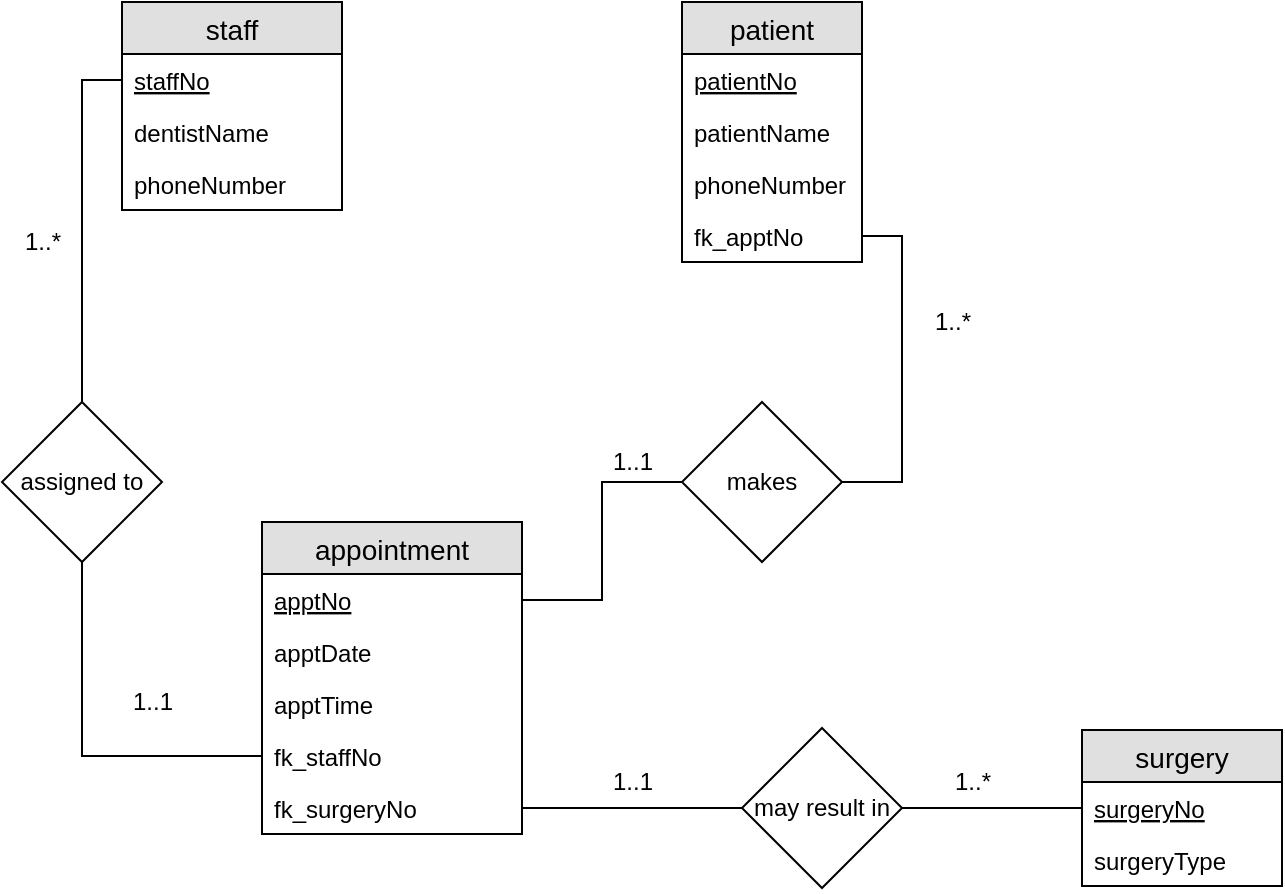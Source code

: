 <mxfile version="13.0.1" type="device"><diagram id="C5RBs43oDa-KdzZeNtuy" name="Page-1"><mxGraphModel dx="689" dy="730" grid="1" gridSize="10" guides="1" tooltips="1" connect="1" arrows="1" fold="1" page="1" pageScale="1" pageWidth="827" pageHeight="1169" math="0" shadow="0"><root><mxCell id="WIyWlLk6GJQsqaUBKTNV-0"/><mxCell id="WIyWlLk6GJQsqaUBKTNV-1" parent="WIyWlLk6GJQsqaUBKTNV-0"/><mxCell id="TClM1hWBXAXUo7kpyOBJ-2" value="1..1" style="text;html=1;align=center;verticalAlign=middle;resizable=0;points=[];autosize=1;" parent="WIyWlLk6GJQsqaUBKTNV-1" vertex="1"><mxGeometry x="65" y="380" width="40" height="20" as="geometry"/></mxCell><mxCell id="TClM1hWBXAXUo7kpyOBJ-3" value="1..*" style="text;html=1;align=center;verticalAlign=middle;resizable=0;points=[];autosize=1;" parent="WIyWlLk6GJQsqaUBKTNV-1" vertex="1"><mxGeometry x="15" y="150" width="30" height="20" as="geometry"/></mxCell><mxCell id="42IVFOfaUb8EYq11-9Rq-25" value="appointment" style="swimlane;fontStyle=0;childLayout=stackLayout;horizontal=1;startSize=26;fillColor=#e0e0e0;horizontalStack=0;resizeParent=1;resizeParentMax=0;resizeLast=0;collapsible=1;marginBottom=0;swimlaneFillColor=#ffffff;align=center;fontSize=14;" parent="WIyWlLk6GJQsqaUBKTNV-1" vertex="1"><mxGeometry x="140" y="300" width="130" height="156" as="geometry"/></mxCell><mxCell id="42IVFOfaUb8EYq11-9Rq-26" value="apptNo" style="text;strokeColor=none;fillColor=none;spacingLeft=4;spacingRight=4;overflow=hidden;rotatable=0;points=[[0,0.5],[1,0.5]];portConstraint=eastwest;fontSize=12;fontStyle=4" parent="42IVFOfaUb8EYq11-9Rq-25" vertex="1"><mxGeometry y="26" width="130" height="26" as="geometry"/></mxCell><mxCell id="42IVFOfaUb8EYq11-9Rq-27" value="apptDate" style="text;strokeColor=none;fillColor=none;spacingLeft=4;spacingRight=4;overflow=hidden;rotatable=0;points=[[0,0.5],[1,0.5]];portConstraint=eastwest;fontSize=12;" parent="42IVFOfaUb8EYq11-9Rq-25" vertex="1"><mxGeometry y="52" width="130" height="26" as="geometry"/></mxCell><mxCell id="42IVFOfaUb8EYq11-9Rq-28" value="apptTime" style="text;strokeColor=none;fillColor=none;spacingLeft=4;spacingRight=4;overflow=hidden;rotatable=0;points=[[0,0.5],[1,0.5]];portConstraint=eastwest;fontSize=12;" parent="42IVFOfaUb8EYq11-9Rq-25" vertex="1"><mxGeometry y="78" width="130" height="26" as="geometry"/></mxCell><mxCell id="6dbdu2RPEoB0oszssG-2-34" value="fk_staffNo" style="text;strokeColor=none;fillColor=none;spacingLeft=4;spacingRight=4;overflow=hidden;rotatable=0;points=[[0,0.5],[1,0.5]];portConstraint=eastwest;fontSize=12;" parent="42IVFOfaUb8EYq11-9Rq-25" vertex="1"><mxGeometry y="104" width="130" height="26" as="geometry"/></mxCell><mxCell id="42IVFOfaUb8EYq11-9Rq-29" value="fk_surgeryNo" style="text;strokeColor=none;fillColor=none;spacingLeft=4;spacingRight=4;overflow=hidden;rotatable=0;points=[[0,0.5],[1,0.5]];portConstraint=eastwest;fontSize=12;" parent="42IVFOfaUb8EYq11-9Rq-25" vertex="1"><mxGeometry y="130" width="130" height="26" as="geometry"/></mxCell><mxCell id="6dbdu2RPEoB0oszssG-2-38" style="edgeStyle=orthogonalEdgeStyle;rounded=0;orthogonalLoop=1;jettySize=auto;html=1;exitX=0.5;exitY=1;exitDx=0;exitDy=0;endArrow=none;endFill=0;" parent="WIyWlLk6GJQsqaUBKTNV-1" source="6dbdu2RPEoB0oszssG-2-36" target="6dbdu2RPEoB0oszssG-2-34" edge="1"><mxGeometry relative="1" as="geometry"/></mxCell><mxCell id="6dbdu2RPEoB0oszssG-2-36" value="assigned to" style="rhombus;whiteSpace=wrap;html=1;" parent="WIyWlLk6GJQsqaUBKTNV-1" vertex="1"><mxGeometry x="10" y="240" width="80" height="80" as="geometry"/></mxCell><mxCell id="6dbdu2RPEoB0oszssG-2-37" style="edgeStyle=orthogonalEdgeStyle;rounded=0;orthogonalLoop=1;jettySize=auto;html=1;exitX=0;exitY=0.5;exitDx=0;exitDy=0;endArrow=none;endFill=0;" parent="WIyWlLk6GJQsqaUBKTNV-1" source="XL_tHF7cnPbxvEeoS2r3-1" target="6dbdu2RPEoB0oszssG-2-36" edge="1"><mxGeometry relative="1" as="geometry"/></mxCell><mxCell id="XL_tHF7cnPbxvEeoS2r3-0" value="staff" style="swimlane;fontStyle=0;childLayout=stackLayout;horizontal=1;startSize=26;fillColor=#e0e0e0;horizontalStack=0;resizeParent=1;resizeParentMax=0;resizeLast=0;collapsible=1;marginBottom=0;swimlaneFillColor=#ffffff;align=center;fontSize=14;" parent="WIyWlLk6GJQsqaUBKTNV-1" vertex="1"><mxGeometry x="70" y="40" width="110" height="104" as="geometry"/></mxCell><mxCell id="XL_tHF7cnPbxvEeoS2r3-1" value="staffNo" style="text;strokeColor=none;fillColor=none;spacingLeft=4;spacingRight=4;overflow=hidden;rotatable=0;points=[[0,0.5],[1,0.5]];portConstraint=eastwest;fontSize=12;fontStyle=4" parent="XL_tHF7cnPbxvEeoS2r3-0" vertex="1"><mxGeometry y="26" width="110" height="26" as="geometry"/></mxCell><mxCell id="XL_tHF7cnPbxvEeoS2r3-2" value="dentistName" style="text;strokeColor=none;fillColor=none;spacingLeft=4;spacingRight=4;overflow=hidden;rotatable=0;points=[[0,0.5],[1,0.5]];portConstraint=eastwest;fontSize=12;" parent="XL_tHF7cnPbxvEeoS2r3-0" vertex="1"><mxGeometry y="52" width="110" height="26" as="geometry"/></mxCell><mxCell id="XL_tHF7cnPbxvEeoS2r3-12" value="phoneNumber" style="text;strokeColor=none;fillColor=none;spacingLeft=4;spacingRight=4;overflow=hidden;rotatable=0;points=[[0,0.5],[1,0.5]];portConstraint=eastwest;fontSize=12;" parent="XL_tHF7cnPbxvEeoS2r3-0" vertex="1"><mxGeometry y="78" width="110" height="26" as="geometry"/></mxCell><mxCell id="6dbdu2RPEoB0oszssG-2-46" style="edgeStyle=orthogonalEdgeStyle;rounded=0;orthogonalLoop=1;jettySize=auto;html=1;exitX=1;exitY=0.5;exitDx=0;exitDy=0;entryX=0;entryY=0.5;entryDx=0;entryDy=0;endArrow=none;endFill=0;" parent="WIyWlLk6GJQsqaUBKTNV-1" source="6dbdu2RPEoB0oszssG-2-39" target="aLWeksa_Ovd2wMZp-Y84-0" edge="1"><mxGeometry relative="1" as="geometry"/></mxCell><mxCell id="6dbdu2RPEoB0oszssG-2-39" value="may result in" style="rhombus;whiteSpace=wrap;html=1;" parent="WIyWlLk6GJQsqaUBKTNV-1" vertex="1"><mxGeometry x="380" y="403" width="80" height="80" as="geometry"/></mxCell><mxCell id="XL_tHF7cnPbxvEeoS2r3-8" value="patient" style="swimlane;fontStyle=0;childLayout=stackLayout;horizontal=1;startSize=26;fillColor=#e0e0e0;horizontalStack=0;resizeParent=1;resizeParentMax=0;resizeLast=0;collapsible=1;marginBottom=0;swimlaneFillColor=#ffffff;align=center;fontSize=14;" parent="WIyWlLk6GJQsqaUBKTNV-1" vertex="1"><mxGeometry x="350" y="40" width="90" height="130" as="geometry"/></mxCell><mxCell id="XL_tHF7cnPbxvEeoS2r3-9" value="patientNo" style="text;strokeColor=none;fillColor=none;spacingLeft=4;spacingRight=4;overflow=hidden;rotatable=0;points=[[0,0.5],[1,0.5]];portConstraint=eastwest;fontSize=12;fontStyle=4" parent="XL_tHF7cnPbxvEeoS2r3-8" vertex="1"><mxGeometry y="26" width="90" height="26" as="geometry"/></mxCell><mxCell id="XL_tHF7cnPbxvEeoS2r3-10" value="patientName" style="text;strokeColor=none;fillColor=none;spacingLeft=4;spacingRight=4;overflow=hidden;rotatable=0;points=[[0,0.5],[1,0.5]];portConstraint=eastwest;fontSize=12;" parent="XL_tHF7cnPbxvEeoS2r3-8" vertex="1"><mxGeometry y="52" width="90" height="26" as="geometry"/></mxCell><mxCell id="6dbdu2RPEoB0oszssG-2-32" value="phoneNumber" style="text;strokeColor=none;fillColor=none;spacingLeft=4;spacingRight=4;overflow=hidden;rotatable=0;points=[[0,0.5],[1,0.5]];portConstraint=eastwest;fontSize=12;" parent="XL_tHF7cnPbxvEeoS2r3-8" vertex="1"><mxGeometry y="78" width="90" height="26" as="geometry"/></mxCell><mxCell id="6dbdu2RPEoB0oszssG-2-33" value="fk_apptNo" style="text;strokeColor=none;fillColor=none;spacingLeft=4;spacingRight=4;overflow=hidden;rotatable=0;points=[[0,0.5],[1,0.5]];portConstraint=eastwest;fontSize=12;" parent="XL_tHF7cnPbxvEeoS2r3-8" vertex="1"><mxGeometry y="104" width="90" height="26" as="geometry"/></mxCell><mxCell id="6dbdu2RPEoB0oszssG-2-42" value="makes" style="rhombus;whiteSpace=wrap;html=1;" parent="WIyWlLk6GJQsqaUBKTNV-1" vertex="1"><mxGeometry x="350" y="240" width="80" height="80" as="geometry"/></mxCell><mxCell id="6dbdu2RPEoB0oszssG-2-43" style="edgeStyle=orthogonalEdgeStyle;rounded=0;orthogonalLoop=1;jettySize=auto;html=1;exitX=1;exitY=0.5;exitDx=0;exitDy=0;entryX=1;entryY=0.5;entryDx=0;entryDy=0;endArrow=none;endFill=0;" parent="WIyWlLk6GJQsqaUBKTNV-1" source="6dbdu2RPEoB0oszssG-2-33" target="6dbdu2RPEoB0oszssG-2-42" edge="1"><mxGeometry relative="1" as="geometry"/></mxCell><mxCell id="6dbdu2RPEoB0oszssG-2-44" style="edgeStyle=orthogonalEdgeStyle;rounded=0;orthogonalLoop=1;jettySize=auto;html=1;exitX=1;exitY=0.5;exitDx=0;exitDy=0;entryX=0;entryY=0.5;entryDx=0;entryDy=0;endArrow=none;endFill=0;" parent="WIyWlLk6GJQsqaUBKTNV-1" source="42IVFOfaUb8EYq11-9Rq-26" target="6dbdu2RPEoB0oszssG-2-42" edge="1"><mxGeometry relative="1" as="geometry"/></mxCell><mxCell id="6dbdu2RPEoB0oszssG-2-45" style="edgeStyle=orthogonalEdgeStyle;rounded=0;orthogonalLoop=1;jettySize=auto;html=1;exitX=1;exitY=0.5;exitDx=0;exitDy=0;entryX=0;entryY=0.5;entryDx=0;entryDy=0;endArrow=none;endFill=0;" parent="WIyWlLk6GJQsqaUBKTNV-1" source="42IVFOfaUb8EYq11-9Rq-29" target="6dbdu2RPEoB0oszssG-2-39" edge="1"><mxGeometry relative="1" as="geometry"/></mxCell><mxCell id="aLWeksa_Ovd2wMZp-Y84-0" value="surgery" style="swimlane;fontStyle=0;childLayout=stackLayout;horizontal=1;startSize=26;fillColor=#e0e0e0;horizontalStack=0;resizeParent=1;resizeParentMax=0;resizeLast=0;collapsible=1;marginBottom=0;swimlaneFillColor=#ffffff;align=center;fontSize=14;" parent="WIyWlLk6GJQsqaUBKTNV-1" vertex="1"><mxGeometry x="550" y="404" width="100" height="78" as="geometry"/></mxCell><mxCell id="aLWeksa_Ovd2wMZp-Y84-1" value="surgeryNo" style="text;strokeColor=none;fillColor=none;spacingLeft=4;spacingRight=4;overflow=hidden;rotatable=0;points=[[0,0.5],[1,0.5]];portConstraint=eastwest;fontSize=12;fontStyle=4" parent="aLWeksa_Ovd2wMZp-Y84-0" vertex="1"><mxGeometry y="26" width="100" height="26" as="geometry"/></mxCell><mxCell id="42IVFOfaUb8EYq11-9Rq-3" value="surgeryType" style="text;strokeColor=none;fillColor=none;spacingLeft=4;spacingRight=4;overflow=hidden;rotatable=0;points=[[0,0.5],[1,0.5]];portConstraint=eastwest;fontSize=12;" parent="aLWeksa_Ovd2wMZp-Y84-0" vertex="1"><mxGeometry y="52" width="100" height="26" as="geometry"/></mxCell><mxCell id="6dbdu2RPEoB0oszssG-2-47" value="1..1" style="text;html=1;align=center;verticalAlign=middle;resizable=0;points=[];autosize=1;" parent="WIyWlLk6GJQsqaUBKTNV-1" vertex="1"><mxGeometry x="305" y="260" width="40" height="20" as="geometry"/></mxCell><mxCell id="6dbdu2RPEoB0oszssG-2-48" value="1..*" style="text;html=1;align=center;verticalAlign=middle;resizable=0;points=[];autosize=1;" parent="WIyWlLk6GJQsqaUBKTNV-1" vertex="1"><mxGeometry x="470" y="190" width="30" height="20" as="geometry"/></mxCell><mxCell id="6dbdu2RPEoB0oszssG-2-49" value="1..1" style="text;html=1;align=center;verticalAlign=middle;resizable=0;points=[];autosize=1;" parent="WIyWlLk6GJQsqaUBKTNV-1" vertex="1"><mxGeometry x="305" y="420" width="40" height="20" as="geometry"/></mxCell><mxCell id="6dbdu2RPEoB0oszssG-2-50" value="1..*" style="text;html=1;align=center;verticalAlign=middle;resizable=0;points=[];autosize=1;" parent="WIyWlLk6GJQsqaUBKTNV-1" vertex="1"><mxGeometry x="480" y="420" width="30" height="20" as="geometry"/></mxCell></root></mxGraphModel></diagram></mxfile>